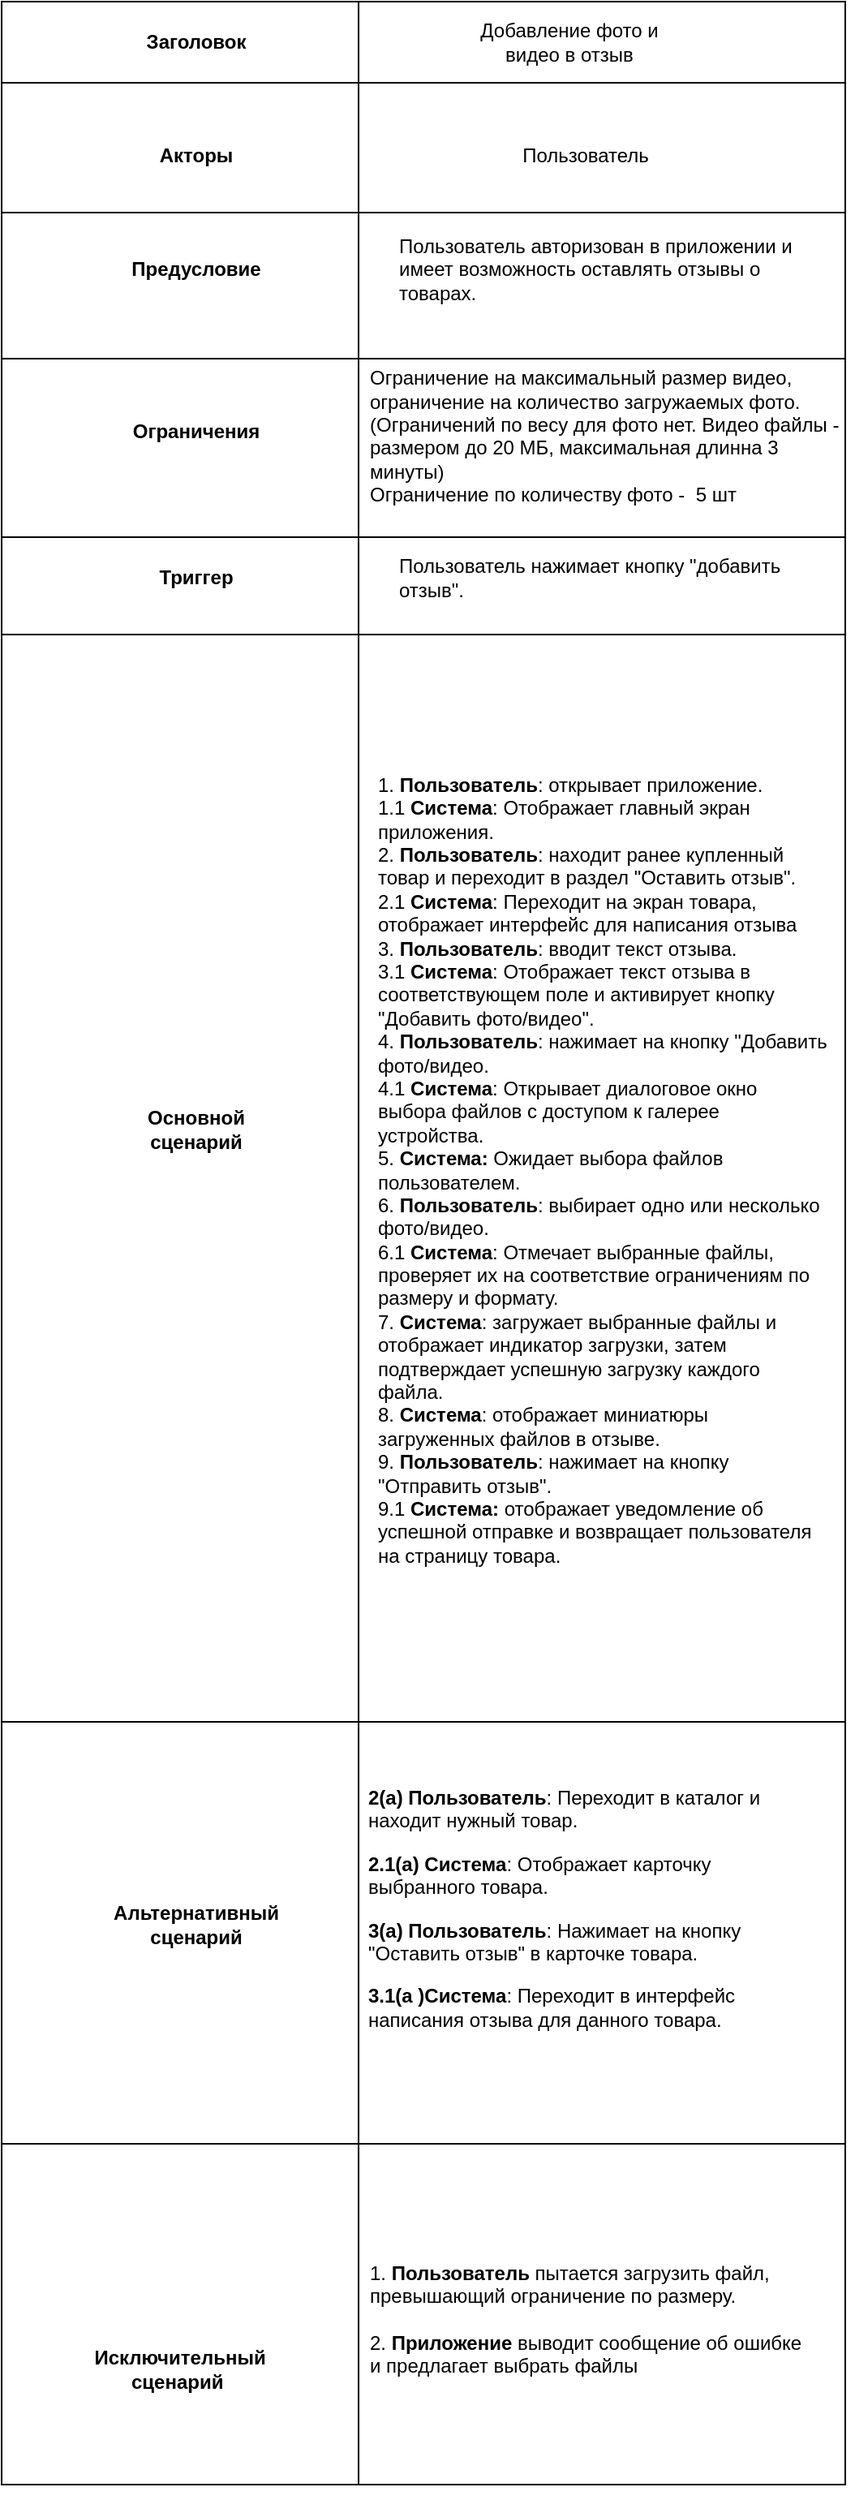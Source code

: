<mxfile version="24.8.4">
  <diagram name="Страница — 1" id="9SsIets74TTxYJMYLhih">
    <mxGraphModel dx="1434" dy="746" grid="1" gridSize="10" guides="1" tooltips="1" connect="1" arrows="1" fold="1" page="1" pageScale="1" pageWidth="2339" pageHeight="3300" math="0" shadow="0">
      <root>
        <mxCell id="0" />
        <mxCell id="1" parent="0" />
        <mxCell id="lgjhHmhEUfBVVSUQdlQv-37" value="" style="rounded=0;whiteSpace=wrap;html=1;fillColor=none;movable=1;resizable=1;rotatable=1;deletable=1;editable=1;locked=0;connectable=1;" parent="1" vertex="1">
          <mxGeometry x="100" y="470" width="520" height="410" as="geometry" />
        </mxCell>
        <mxCell id="lgjhHmhEUfBVVSUQdlQv-1" value="" style="rounded=0;whiteSpace=wrap;html=1;movable=1;resizable=1;rotatable=1;deletable=1;editable=1;locked=0;connectable=1;" parent="1" vertex="1">
          <mxGeometry x="100" y="80" width="520" height="1530" as="geometry" />
        </mxCell>
        <mxCell id="lgjhHmhEUfBVVSUQdlQv-3" value="Заголовок" style="text;html=1;align=center;verticalAlign=middle;whiteSpace=wrap;rounded=0;strokeWidth=1;fontStyle=1" parent="1" vertex="1">
          <mxGeometry x="190" y="90" width="60" height="30" as="geometry" />
        </mxCell>
        <mxCell id="lgjhHmhEUfBVVSUQdlQv-5" value="Добавление фото и видео в отзыв" style="text;html=1;align=center;verticalAlign=middle;whiteSpace=wrap;rounded=0;" parent="1" vertex="1">
          <mxGeometry x="380" y="90" width="140" height="30" as="geometry" />
        </mxCell>
        <mxCell id="lgjhHmhEUfBVVSUQdlQv-7" value="&lt;b&gt;Акторы&lt;/b&gt;" style="text;html=1;align=center;verticalAlign=middle;whiteSpace=wrap;rounded=0;" parent="1" vertex="1">
          <mxGeometry x="190" y="160" width="60" height="30" as="geometry" />
        </mxCell>
        <mxCell id="lgjhHmhEUfBVVSUQdlQv-8" value="Пользователь" style="text;html=1;align=center;verticalAlign=middle;whiteSpace=wrap;rounded=0;" parent="1" vertex="1">
          <mxGeometry x="430" y="160" width="60" height="30" as="geometry" />
        </mxCell>
        <mxCell id="lgjhHmhEUfBVVSUQdlQv-9" value="&lt;b&gt;Предусловие&lt;/b&gt;" style="text;html=1;align=center;verticalAlign=middle;whiteSpace=wrap;rounded=0;" parent="1" vertex="1">
          <mxGeometry x="170" y="230" width="100" height="30" as="geometry" />
        </mxCell>
        <mxCell id="lgjhHmhEUfBVVSUQdlQv-12" value="Пользователь авторизован в приложении и имеет возможность оставлять отзывы о товарах." style="text;html=1;align=left;verticalAlign=middle;whiteSpace=wrap;rounded=0;" parent="1" vertex="1">
          <mxGeometry x="342.5" y="230" width="270" height="30" as="geometry" />
        </mxCell>
        <mxCell id="lgjhHmhEUfBVVSUQdlQv-13" value="&lt;b&gt;Ограничения&lt;/b&gt;" style="text;html=1;align=center;verticalAlign=middle;whiteSpace=wrap;rounded=0;" parent="1" vertex="1">
          <mxGeometry x="190" y="330" width="60" height="30" as="geometry" />
        </mxCell>
        <mxCell id="lgjhHmhEUfBVVSUQdlQv-15" value="Ограничение на максимальный размер видео, ограничение на количество загружаемых фото.&lt;br&gt;&lt;div&gt;(Ограничений по весу для фото нет. Видео файлы - размером до 20 МБ, максимальная длинна 3 минуты)&lt;/div&gt;&lt;div&gt;Ограничение по количеству фото -&amp;nbsp; 5 шт&lt;/div&gt;&lt;div&gt;&lt;br&gt;&lt;/div&gt;" style="text;html=1;align=left;verticalAlign=middle;whiteSpace=wrap;rounded=0;" parent="1" vertex="1">
          <mxGeometry x="325" y="300" width="300" height="110" as="geometry" />
        </mxCell>
        <mxCell id="lgjhHmhEUfBVVSUQdlQv-16" value="&lt;b&gt;Триггер&lt;/b&gt;" style="text;html=1;align=center;verticalAlign=middle;whiteSpace=wrap;rounded=0;" parent="1" vertex="1">
          <mxGeometry x="190" y="420" width="60" height="30" as="geometry" />
        </mxCell>
        <mxCell id="lgjhHmhEUfBVVSUQdlQv-17" value="Пользователь нажимает кнопку &quot;добавить отзыв&quot;." style="text;html=1;align=left;verticalAlign=middle;whiteSpace=wrap;rounded=0;fontStyle=0" parent="1" vertex="1">
          <mxGeometry x="342.5" y="420" width="265" height="30" as="geometry" />
        </mxCell>
        <mxCell id="lgjhHmhEUfBVVSUQdlQv-18" value="&lt;b&gt;Основной сценарий&lt;/b&gt;" style="text;html=1;align=center;verticalAlign=middle;whiteSpace=wrap;rounded=0;" parent="1" vertex="1">
          <mxGeometry x="175" y="760" width="90" height="30" as="geometry" />
        </mxCell>
        <mxCell id="lgjhHmhEUfBVVSUQdlQv-20" value="&lt;div&gt;1. &lt;b&gt;Пользователь&lt;/b&gt;: открывает приложение.&lt;/div&gt;&lt;div&gt;1.1 &lt;b&gt;Система&lt;/b&gt;: Отображает главный экран&lt;/div&gt;&lt;div&gt;приложения.&lt;/div&gt;&lt;div&gt;2. &lt;b&gt;Пользователь&lt;/b&gt;: находит ранее купленный&lt;/div&gt;&lt;div&gt;товар и переходит в раздел &quot;Оставить отзыв&quot;.&lt;/div&gt;&lt;div&gt;2.1 &lt;b&gt;Система&lt;/b&gt;: Переходит на экран товара,&lt;/div&gt;&lt;div&gt;отображает интерфейс для написания отзыва&lt;/div&gt;&lt;div&gt;3. &lt;b&gt;Пользователь&lt;/b&gt;: вводит текст отзыва.&lt;/div&gt;&lt;div&gt;3.1 &lt;b&gt;Система&lt;/b&gt;: Отображает текст отзыва в&lt;/div&gt;&lt;div&gt;соответствующем поле и активирует кнопку&lt;/div&gt;&lt;div&gt;&quot;Добавить фото/видео&quot;.&lt;/div&gt;&lt;div&gt;4.&lt;b&gt; Пользователь&lt;/b&gt;: нажимает на кнопку &quot;Добавить&lt;/div&gt;&lt;div&gt;фото/видео.&lt;/div&gt;&lt;div&gt;4.1&lt;b&gt; Система&lt;/b&gt;: Открывает диалоговое окно&lt;/div&gt;&lt;div&gt;выбора файлов с доступом к галерее&lt;/div&gt;&lt;div&gt;устройства.&lt;/div&gt;&lt;div&gt;5. &lt;b&gt;Система:&lt;/b&gt; Ожидает выбора файлов&lt;/div&gt;&lt;div&gt;пользователем.&lt;/div&gt;&lt;div&gt;6. &lt;b&gt;Пользователь&lt;/b&gt;: выбирает одно или несколько&lt;/div&gt;&lt;div&gt;фото/видео.&lt;/div&gt;&lt;div&gt;6.1 &lt;b&gt;Система&lt;/b&gt;: Отмечает выбранные файлы,&lt;/div&gt;&lt;div&gt;проверяет их на соответствие ограничениям по&lt;/div&gt;&lt;div&gt;размеру и формату.&lt;/div&gt;&lt;div&gt;7. &lt;b&gt;Система&lt;/b&gt;: загружает выбранные файлы&lt;span style=&quot;background-color: initial;&quot;&gt;&amp;nbsp;и отображает индикатор загрузки, затем&lt;/span&gt;&lt;/div&gt;&lt;div&gt;подтверждает успешную загрузку каждого&lt;/div&gt;&lt;div&gt;файла.&lt;/div&gt;&lt;div&gt;8. &lt;b&gt;Система&lt;/b&gt;: отображает миниатюры&lt;/div&gt;&lt;div&gt;загруженных файлов в отзыве.&lt;/div&gt;&lt;div&gt;9. &lt;b&gt;Пользователь&lt;/b&gt;: нажимает на кнопку&lt;/div&gt;&lt;div&gt;&quot;Отправить отзыв&quot;.&lt;/div&gt;&lt;div&gt;9.1 &lt;b&gt;Система: &lt;/b&gt;отображает уведомление об&lt;/div&gt;&lt;div&gt;успешной отправке и возвращает пользователя&lt;/div&gt;&lt;div&gt;на страницу товара.&lt;br&gt;&lt;/div&gt;" style="text;html=1;align=left;verticalAlign=middle;whiteSpace=wrap;rounded=0;movable=1;resizable=1;rotatable=1;deletable=1;editable=1;locked=0;connectable=1;" parent="1" vertex="1">
          <mxGeometry x="330" y="470" width="280" height="660" as="geometry" />
        </mxCell>
        <mxCell id="lgjhHmhEUfBVVSUQdlQv-22" value="&lt;b&gt;Альтернативный сценарий&lt;/b&gt;" style="text;html=1;align=center;verticalAlign=middle;whiteSpace=wrap;rounded=0;" parent="1" vertex="1">
          <mxGeometry x="190" y="1250" width="60" height="30" as="geometry" />
        </mxCell>
        <mxCell id="lgjhHmhEUfBVVSUQdlQv-32" value="&lt;div&gt;1. &lt;b&gt;Пользователь &lt;/b&gt;пытается загрузить файл, превышающий ограничение по размеру.&lt;/div&gt;&lt;div&gt;&lt;br&gt;&lt;/div&gt;&lt;div&gt;2. &lt;b&gt;Приложение &lt;/b&gt;выводит сообщение об ошибке и предлагает выбрать файлы&lt;/div&gt;" style="text;html=1;align=left;verticalAlign=middle;whiteSpace=wrap;rounded=0;" parent="1" vertex="1">
          <mxGeometry x="325" y="1435" width="270" height="145" as="geometry" />
        </mxCell>
        <mxCell id="lgjhHmhEUfBVVSUQdlQv-33" value="" style="rounded=0;whiteSpace=wrap;html=1;fillColor=none;" parent="1" vertex="1">
          <mxGeometry x="100" y="130" width="520" height="80" as="geometry" />
        </mxCell>
        <mxCell id="lgjhHmhEUfBVVSUQdlQv-34" value="" style="rounded=0;whiteSpace=wrap;html=1;fillColor=none;" parent="1" vertex="1">
          <mxGeometry x="100" y="210" width="520" height="90" as="geometry" />
        </mxCell>
        <mxCell id="lgjhHmhEUfBVVSUQdlQv-36" value="" style="rounded=0;whiteSpace=wrap;html=1;fillColor=none;" parent="1" vertex="1">
          <mxGeometry x="100" y="410" width="520" height="60" as="geometry" />
        </mxCell>
        <mxCell id="lgjhHmhEUfBVVSUQdlQv-39" style="edgeStyle=none;rounded=0;orthogonalLoop=1;jettySize=auto;html=1;exitX=0.5;exitY=1;exitDx=0;exitDy=0;" parent="1" source="lgjhHmhEUfBVVSUQdlQv-1" target="lgjhHmhEUfBVVSUQdlQv-1" edge="1">
          <mxGeometry relative="1" as="geometry" />
        </mxCell>
        <mxCell id="uTZFWzf7lMP7gkIJeXPZ-3" value="&lt;p style=&quot;text-align: left;&quot;&gt;&lt;strong&gt;2(а) Пользователь&lt;/strong&gt;: Переходит в каталог и находит нужный товар.&lt;/p&gt;&lt;p style=&quot;text-align: left;&quot;&gt;&lt;strong style=&quot;background-color: initial;&quot;&gt;2.1(а) Система&lt;/strong&gt;&lt;span style=&quot;background-color: initial;&quot;&gt;: Отображает карточку выбранного товара.&lt;/span&gt;&lt;/p&gt;&lt;p style=&quot;text-align: left;&quot;&gt;&lt;strong&gt;3(а) Пользователь&lt;/strong&gt;: Нажимает на кнопку &quot;Оставить отзыв&quot; в карточке товара.&lt;/p&gt;&lt;p style=&quot;text-align: left;&quot;&gt;&lt;strong style=&quot;background-color: initial;&quot;&gt;3.1(а )Система&lt;/strong&gt;&lt;span style=&quot;background-color: initial;&quot;&gt;: Переходит в интерфейс написания отзыва для данного товара.&lt;/span&gt;&lt;/p&gt;" style="text;html=1;align=center;verticalAlign=middle;whiteSpace=wrap;rounded=0;" parent="1" vertex="1">
          <mxGeometry x="325" y="1120" width="260" height="270" as="geometry" />
        </mxCell>
        <mxCell id="uTZFWzf7lMP7gkIJeXPZ-4" value="&lt;b&gt;Исключительный сценарий&amp;nbsp;&lt;/b&gt;" style="text;html=1;align=center;verticalAlign=middle;whiteSpace=wrap;rounded=0;" parent="1" vertex="1">
          <mxGeometry x="165" y="1497.5" width="90" height="82.5" as="geometry" />
        </mxCell>
        <mxCell id="uTZFWzf7lMP7gkIJeXPZ-6" value="" style="rounded=0;whiteSpace=wrap;html=1;fillColor=none;" parent="1" vertex="1">
          <mxGeometry x="100" y="1140" width="520" height="260" as="geometry" />
        </mxCell>
        <mxCell id="lgjhHmhEUfBVVSUQdlQv-41" value="" style="rounded=0;whiteSpace=wrap;html=1;fillColor=none;rotation=-90;" parent="1" vertex="1">
          <mxGeometry x="-555" y="735" width="1530" height="220" as="geometry" />
        </mxCell>
      </root>
    </mxGraphModel>
  </diagram>
</mxfile>
